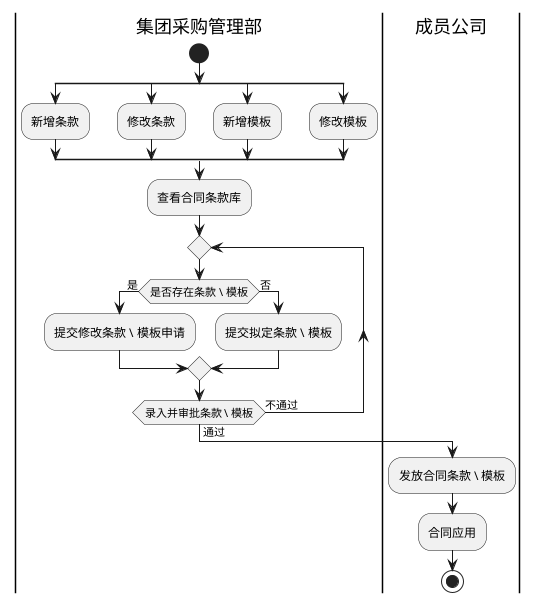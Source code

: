 @startuml
|集团采购管理部|
start
split
:新增条款;
split again
:修改条款;
split again
:新增模板;
split again
:修改模板;
end split
:查看合同条款库;
repeat
if (是否存在条款 \ 模板) then (是)
    :提交修改条款 \ 模板申请;
else (否)
    :提交拟定条款 \ 模板;
endif
repeat while (录入并审批条款 \ 模板) is (不通过) not (通过)
|成员公司|
:发放合同条款 \ 模板;
:合同应用;
stop
@enduml
